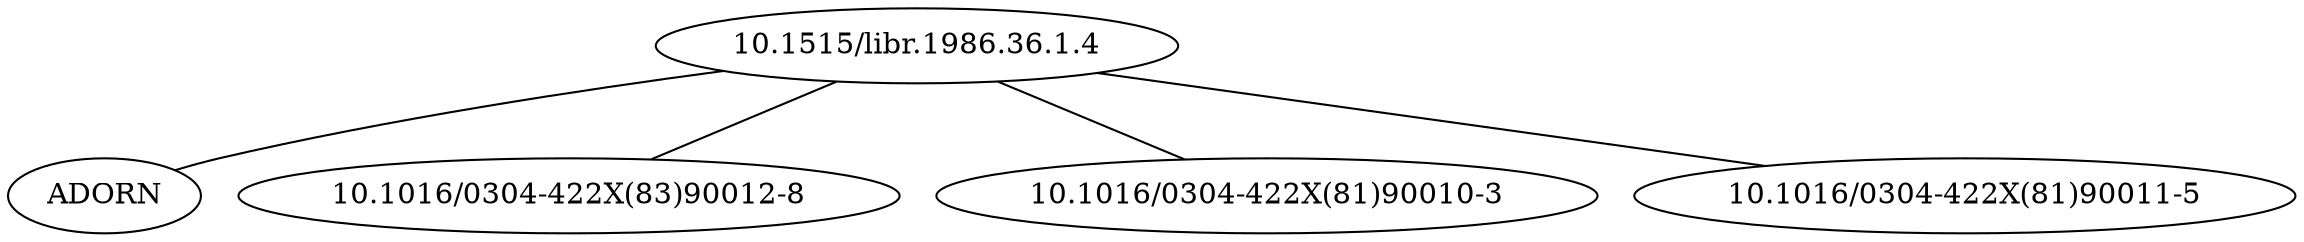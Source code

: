 strict graph mind_map285 {
	"10.1515/libr.1986.36.1.4" -- ADORN
	"10.1515/libr.1986.36.1.4" -- "10.1016/0304-422X(83)90012-8"
	"10.1515/libr.1986.36.1.4" -- "10.1016/0304-422X(81)90010-3"
	"10.1515/libr.1986.36.1.4" -- "10.1016/0304-422X(81)90011-5"
}
